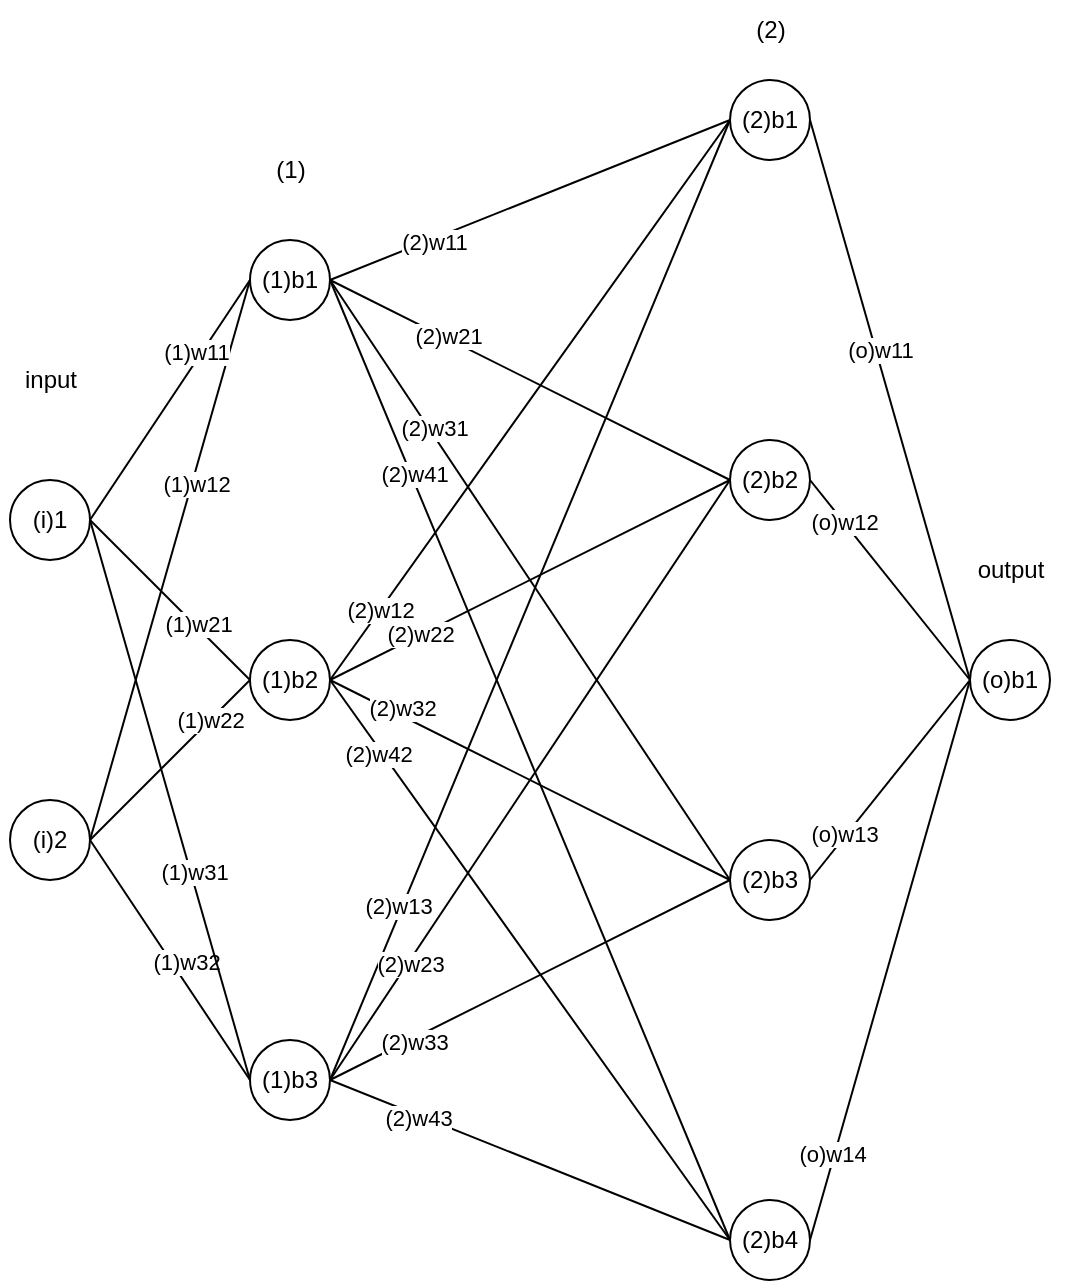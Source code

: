 <mxfile version="20.8.16" type="device"><diagram name="Seite-1" id="FOIz9Aib8SeyrElwxo5T"><mxGraphModel dx="1050" dy="639" grid="1" gridSize="10" guides="1" tooltips="1" connect="1" arrows="1" fold="1" page="1" pageScale="1" pageWidth="583" pageHeight="827" math="0" shadow="0"><root><mxCell id="0"/><mxCell id="1" parent="0"/><mxCell id="H8MVoGJOmIEAtM3tJIu8-14" style="edgeStyle=orthogonalEdgeStyle;orthogonalLoop=1;jettySize=auto;html=1;entryX=0;entryY=0.5;entryDx=0;entryDy=0;endArrow=none;endFill=0;strokeColor=none;curved=1;fixDash=0;ignoreEdge=0;" parent="1" source="H8MVoGJOmIEAtM3tJIu8-1" target="H8MVoGJOmIEAtM3tJIu8-7" edge="1"><mxGeometry relative="1" as="geometry"/></mxCell><mxCell id="H8MVoGJOmIEAtM3tJIu8-16" style="edgeStyle=orthogonalEdgeStyle;orthogonalLoop=1;jettySize=auto;html=1;entryX=0;entryY=0.5;entryDx=0;entryDy=0;endArrow=none;endFill=0;strokeColor=none;curved=1;fixDash=0;ignoreEdge=0;" parent="1" source="H8MVoGJOmIEAtM3tJIu8-1" target="H8MVoGJOmIEAtM3tJIu8-6" edge="1"><mxGeometry relative="1" as="geometry"/></mxCell><mxCell id="H8MVoGJOmIEAtM3tJIu8-18" style="edgeStyle=orthogonalEdgeStyle;orthogonalLoop=1;jettySize=auto;html=1;entryX=0;entryY=0.5;entryDx=0;entryDy=0;endArrow=none;endFill=0;strokeColor=none;curved=1;fixDash=0;ignoreEdge=0;" parent="1" source="H8MVoGJOmIEAtM3tJIu8-1" target="H8MVoGJOmIEAtM3tJIu8-5" edge="1"><mxGeometry relative="1" as="geometry"/></mxCell><mxCell id="H8MVoGJOmIEAtM3tJIu8-22" style="edgeStyle=none;orthogonalLoop=1;jettySize=auto;html=1;exitX=1;exitY=0.5;exitDx=0;exitDy=0;entryX=0;entryY=0.5;entryDx=0;entryDy=0;strokeColor=default;endArrow=none;endFill=0;" parent="1" source="H8MVoGJOmIEAtM3tJIu8-1" target="H8MVoGJOmIEAtM3tJIu8-7" edge="1"><mxGeometry relative="1" as="geometry"/></mxCell><mxCell id="H8MVoGJOmIEAtM3tJIu8-43" value="(1)w12" style="edgeLabel;html=1;align=center;verticalAlign=middle;resizable=0;points=[];" parent="H8MVoGJOmIEAtM3tJIu8-22" vertex="1" connectable="0"><mxGeometry x="0.277" y="-2" relative="1" as="geometry"><mxPoint as="offset"/></mxGeometry></mxCell><mxCell id="H8MVoGJOmIEAtM3tJIu8-23" style="edgeStyle=none;orthogonalLoop=1;jettySize=auto;html=1;exitX=1;exitY=0.5;exitDx=0;exitDy=0;entryX=0;entryY=0.5;entryDx=0;entryDy=0;strokeColor=default;endArrow=none;endFill=0;" parent="1" source="H8MVoGJOmIEAtM3tJIu8-1" target="H8MVoGJOmIEAtM3tJIu8-6" edge="1"><mxGeometry relative="1" as="geometry"/></mxCell><mxCell id="H8MVoGJOmIEAtM3tJIu8-45" value="(1)w22" style="edgeLabel;html=1;align=center;verticalAlign=middle;resizable=0;points=[];" parent="H8MVoGJOmIEAtM3tJIu8-23" vertex="1" connectable="0"><mxGeometry x="0.498" relative="1" as="geometry"><mxPoint as="offset"/></mxGeometry></mxCell><mxCell id="H8MVoGJOmIEAtM3tJIu8-24" style="edgeStyle=none;orthogonalLoop=1;jettySize=auto;html=1;exitX=1;exitY=0.5;exitDx=0;exitDy=0;entryX=0;entryY=0.5;entryDx=0;entryDy=0;strokeColor=default;endArrow=none;endFill=0;" parent="1" source="H8MVoGJOmIEAtM3tJIu8-1" target="H8MVoGJOmIEAtM3tJIu8-5" edge="1"><mxGeometry relative="1" as="geometry"/></mxCell><mxCell id="H8MVoGJOmIEAtM3tJIu8-1" value="(i)2" style="ellipse;whiteSpace=wrap;html=1;aspect=fixed;" parent="1" vertex="1"><mxGeometry x="29" y="494" width="40" height="40" as="geometry"/></mxCell><mxCell id="H8MVoGJOmIEAtM3tJIu8-13" style="edgeStyle=orthogonalEdgeStyle;orthogonalLoop=1;jettySize=auto;html=1;entryX=0;entryY=0.5;entryDx=0;entryDy=0;endArrow=none;endFill=0;strokeColor=none;curved=1;fixDash=0;ignoreEdge=0;" parent="1" source="H8MVoGJOmIEAtM3tJIu8-4" target="H8MVoGJOmIEAtM3tJIu8-7" edge="1"><mxGeometry relative="1" as="geometry"/></mxCell><mxCell id="H8MVoGJOmIEAtM3tJIu8-15" style="edgeStyle=orthogonalEdgeStyle;orthogonalLoop=1;jettySize=auto;html=1;entryX=0;entryY=0.5;entryDx=0;entryDy=0;endArrow=none;endFill=0;strokeColor=none;curved=1;fixDash=0;ignoreEdge=0;" parent="1" source="H8MVoGJOmIEAtM3tJIu8-4" target="H8MVoGJOmIEAtM3tJIu8-6" edge="1"><mxGeometry relative="1" as="geometry"/></mxCell><mxCell id="H8MVoGJOmIEAtM3tJIu8-17" style="edgeStyle=orthogonalEdgeStyle;orthogonalLoop=1;jettySize=auto;html=1;entryX=0;entryY=0.5;entryDx=0;entryDy=0;endArrow=none;endFill=0;strokeColor=none;curved=1;fixDash=0;ignoreEdge=0;" parent="1" source="H8MVoGJOmIEAtM3tJIu8-4" target="H8MVoGJOmIEAtM3tJIu8-5" edge="1"><mxGeometry relative="1" as="geometry"/></mxCell><mxCell id="H8MVoGJOmIEAtM3tJIu8-47" value="(1)w32" style="edgeLabel;html=1;align=center;verticalAlign=middle;resizable=0;points=[];" parent="H8MVoGJOmIEAtM3tJIu8-17" vertex="1" connectable="0"><mxGeometry x="0.45" y="8" relative="1" as="geometry"><mxPoint as="offset"/></mxGeometry></mxCell><mxCell id="H8MVoGJOmIEAtM3tJIu8-19" style="curved=1;orthogonalLoop=1;jettySize=auto;html=1;exitX=1;exitY=0.5;exitDx=0;exitDy=0;entryX=0;entryY=0.5;entryDx=0;entryDy=0;strokeColor=default;endArrow=none;endFill=0;" parent="1" source="H8MVoGJOmIEAtM3tJIu8-4" target="H8MVoGJOmIEAtM3tJIu8-7" edge="1"><mxGeometry relative="1" as="geometry"/></mxCell><mxCell id="H8MVoGJOmIEAtM3tJIu8-42" value="(1)w11" style="edgeLabel;html=1;align=center;verticalAlign=middle;resizable=0;points=[];" parent="H8MVoGJOmIEAtM3tJIu8-19" vertex="1" connectable="0"><mxGeometry x="0.375" y="3" relative="1" as="geometry"><mxPoint as="offset"/></mxGeometry></mxCell><mxCell id="H8MVoGJOmIEAtM3tJIu8-20" style="curved=1;orthogonalLoop=1;jettySize=auto;html=1;exitX=1;exitY=0.5;exitDx=0;exitDy=0;entryX=0;entryY=0.5;entryDx=0;entryDy=0;strokeColor=default;endArrow=none;endFill=0;" parent="1" source="H8MVoGJOmIEAtM3tJIu8-4" target="H8MVoGJOmIEAtM3tJIu8-6" edge="1"><mxGeometry relative="1" as="geometry"/></mxCell><mxCell id="H8MVoGJOmIEAtM3tJIu8-44" value="(1)w21" style="edgeLabel;html=1;align=center;verticalAlign=middle;resizable=0;points=[];" parent="H8MVoGJOmIEAtM3tJIu8-20" vertex="1" connectable="0"><mxGeometry x="0.32" y="2" relative="1" as="geometry"><mxPoint as="offset"/></mxGeometry></mxCell><mxCell id="H8MVoGJOmIEAtM3tJIu8-21" style="orthogonalLoop=1;jettySize=auto;html=1;exitX=1;exitY=0.5;exitDx=0;exitDy=0;entryX=0;entryY=0.5;entryDx=0;entryDy=0;strokeColor=default;endArrow=none;endFill=0;" parent="1" source="H8MVoGJOmIEAtM3tJIu8-4" target="H8MVoGJOmIEAtM3tJIu8-5" edge="1"><mxGeometry relative="1" as="geometry"/></mxCell><mxCell id="H8MVoGJOmIEAtM3tJIu8-46" value="(1)w31" style="edgeLabel;html=1;align=center;verticalAlign=middle;resizable=0;points=[];" parent="H8MVoGJOmIEAtM3tJIu8-21" vertex="1" connectable="0"><mxGeometry x="0.266" y="1" relative="1" as="geometry"><mxPoint y="-1" as="offset"/></mxGeometry></mxCell><mxCell id="H8MVoGJOmIEAtM3tJIu8-4" value="(i)1" style="ellipse;whiteSpace=wrap;html=1;aspect=fixed;" parent="1" vertex="1"><mxGeometry x="29" y="334" width="40" height="40" as="geometry"/></mxCell><mxCell id="H8MVoGJOmIEAtM3tJIu8-33" style="edgeStyle=none;orthogonalLoop=1;jettySize=auto;html=1;exitX=1;exitY=0.5;exitDx=0;exitDy=0;entryX=0;entryY=0.5;entryDx=0;entryDy=0;strokeColor=default;endArrow=none;endFill=0;" parent="1" source="H8MVoGJOmIEAtM3tJIu8-5" target="H8MVoGJOmIEAtM3tJIu8-11" edge="1"><mxGeometry relative="1" as="geometry"/></mxCell><mxCell id="OeGQs_0QvJbYs3cE9_4m-12" value="(2)w13" style="edgeLabel;html=1;align=center;verticalAlign=middle;resizable=0;points=[];" vertex="1" connectable="0" parent="H8MVoGJOmIEAtM3tJIu8-33"><mxGeometry x="-0.64" y="2" relative="1" as="geometry"><mxPoint as="offset"/></mxGeometry></mxCell><mxCell id="H8MVoGJOmIEAtM3tJIu8-34" style="edgeStyle=none;orthogonalLoop=1;jettySize=auto;html=1;exitX=1;exitY=0.5;exitDx=0;exitDy=0;entryX=0;entryY=0.5;entryDx=0;entryDy=0;strokeColor=default;endArrow=none;endFill=0;" parent="1" source="H8MVoGJOmIEAtM3tJIu8-5" target="H8MVoGJOmIEAtM3tJIu8-10" edge="1"><mxGeometry relative="1" as="geometry"/></mxCell><mxCell id="OeGQs_0QvJbYs3cE9_4m-13" value="(2)w23" style="edgeLabel;html=1;align=center;verticalAlign=middle;resizable=0;points=[];" vertex="1" connectable="0" parent="H8MVoGJOmIEAtM3tJIu8-34"><mxGeometry x="-0.614" y="-1" relative="1" as="geometry"><mxPoint y="-1" as="offset"/></mxGeometry></mxCell><mxCell id="H8MVoGJOmIEAtM3tJIu8-35" style="edgeStyle=none;orthogonalLoop=1;jettySize=auto;html=1;exitX=1;exitY=0.5;exitDx=0;exitDy=0;entryX=0;entryY=0.5;entryDx=0;entryDy=0;strokeColor=default;endArrow=none;endFill=0;" parent="1" source="H8MVoGJOmIEAtM3tJIu8-5" target="H8MVoGJOmIEAtM3tJIu8-9" edge="1"><mxGeometry relative="1" as="geometry"/></mxCell><mxCell id="OeGQs_0QvJbYs3cE9_4m-14" value="(2)w33" style="edgeLabel;html=1;align=center;verticalAlign=middle;resizable=0;points=[];" vertex="1" connectable="0" parent="H8MVoGJOmIEAtM3tJIu8-35"><mxGeometry x="-0.587" y="-1" relative="1" as="geometry"><mxPoint as="offset"/></mxGeometry></mxCell><mxCell id="H8MVoGJOmIEAtM3tJIu8-36" style="edgeStyle=none;orthogonalLoop=1;jettySize=auto;html=1;exitX=1;exitY=0.5;exitDx=0;exitDy=0;entryX=0;entryY=0.5;entryDx=0;entryDy=0;strokeColor=default;endArrow=none;endFill=0;" parent="1" source="H8MVoGJOmIEAtM3tJIu8-5" target="H8MVoGJOmIEAtM3tJIu8-8" edge="1"><mxGeometry relative="1" as="geometry"/></mxCell><mxCell id="OeGQs_0QvJbYs3cE9_4m-15" value="(2)w43" style="edgeLabel;html=1;align=center;verticalAlign=middle;resizable=0;points=[];" vertex="1" connectable="0" parent="H8MVoGJOmIEAtM3tJIu8-36"><mxGeometry x="-0.558" y="-1" relative="1" as="geometry"><mxPoint as="offset"/></mxGeometry></mxCell><mxCell id="H8MVoGJOmIEAtM3tJIu8-5" value="(1)b3" style="ellipse;whiteSpace=wrap;html=1;aspect=fixed;" parent="1" vertex="1"><mxGeometry x="149" y="614" width="40" height="40" as="geometry"/></mxCell><mxCell id="H8MVoGJOmIEAtM3tJIu8-29" style="edgeStyle=none;orthogonalLoop=1;jettySize=auto;html=1;exitX=1;exitY=0.5;exitDx=0;exitDy=0;entryX=0;entryY=0.5;entryDx=0;entryDy=0;strokeColor=default;endArrow=none;endFill=0;" parent="1" source="H8MVoGJOmIEAtM3tJIu8-6" target="H8MVoGJOmIEAtM3tJIu8-11" edge="1"><mxGeometry relative="1" as="geometry"/></mxCell><mxCell id="OeGQs_0QvJbYs3cE9_4m-7" value="(2)w12" style="edgeLabel;html=1;align=center;verticalAlign=middle;resizable=0;points=[];" vertex="1" connectable="0" parent="H8MVoGJOmIEAtM3tJIu8-29"><mxGeometry x="-0.756" y="1" relative="1" as="geometry"><mxPoint x="1" as="offset"/></mxGeometry></mxCell><mxCell id="H8MVoGJOmIEAtM3tJIu8-30" style="edgeStyle=none;orthogonalLoop=1;jettySize=auto;html=1;exitX=1;exitY=0.5;exitDx=0;exitDy=0;entryX=0;entryY=0.5;entryDx=0;entryDy=0;strokeColor=default;endArrow=none;endFill=0;" parent="1" source="H8MVoGJOmIEAtM3tJIu8-6" target="H8MVoGJOmIEAtM3tJIu8-10" edge="1"><mxGeometry relative="1" as="geometry"/></mxCell><mxCell id="OeGQs_0QvJbYs3cE9_4m-8" value="(2)w22" style="edgeLabel;html=1;align=center;verticalAlign=middle;resizable=0;points=[];" vertex="1" connectable="0" parent="H8MVoGJOmIEAtM3tJIu8-30"><mxGeometry x="-0.542" y="1" relative="1" as="geometry"><mxPoint as="offset"/></mxGeometry></mxCell><mxCell id="H8MVoGJOmIEAtM3tJIu8-31" style="edgeStyle=none;orthogonalLoop=1;jettySize=auto;html=1;exitX=1;exitY=0.5;exitDx=0;exitDy=0;entryX=0;entryY=0.5;entryDx=0;entryDy=0;strokeColor=default;endArrow=none;endFill=0;" parent="1" source="H8MVoGJOmIEAtM3tJIu8-6" target="H8MVoGJOmIEAtM3tJIu8-9" edge="1"><mxGeometry relative="1" as="geometry"/></mxCell><mxCell id="OeGQs_0QvJbYs3cE9_4m-9" value="(2)w32" style="edgeLabel;html=1;align=center;verticalAlign=middle;resizable=0;points=[];" vertex="1" connectable="0" parent="H8MVoGJOmIEAtM3tJIu8-31"><mxGeometry x="-0.661" y="4" relative="1" as="geometry"><mxPoint as="offset"/></mxGeometry></mxCell><mxCell id="H8MVoGJOmIEAtM3tJIu8-32" style="edgeStyle=none;orthogonalLoop=1;jettySize=auto;html=1;exitX=1;exitY=0.5;exitDx=0;exitDy=0;entryX=0;entryY=0.5;entryDx=0;entryDy=0;strokeColor=default;endArrow=none;endFill=0;" parent="1" source="H8MVoGJOmIEAtM3tJIu8-6" target="H8MVoGJOmIEAtM3tJIu8-8" edge="1"><mxGeometry relative="1" as="geometry"/></mxCell><mxCell id="OeGQs_0QvJbYs3cE9_4m-10" value="(2)w42" style="edgeLabel;html=1;align=center;verticalAlign=middle;resizable=0;points=[];" vertex="1" connectable="0" parent="H8MVoGJOmIEAtM3tJIu8-32"><mxGeometry x="-0.746" y="-2" relative="1" as="geometry"><mxPoint as="offset"/></mxGeometry></mxCell><mxCell id="H8MVoGJOmIEAtM3tJIu8-6" value="(1)b2" style="ellipse;whiteSpace=wrap;html=1;aspect=fixed;" parent="1" vertex="1"><mxGeometry x="149" y="414" width="40" height="40" as="geometry"/></mxCell><mxCell id="H8MVoGJOmIEAtM3tJIu8-25" style="edgeStyle=none;orthogonalLoop=1;jettySize=auto;html=1;exitX=1;exitY=0.5;exitDx=0;exitDy=0;entryX=0;entryY=0.5;entryDx=0;entryDy=0;strokeColor=default;endArrow=none;endFill=0;" parent="1" source="H8MVoGJOmIEAtM3tJIu8-7" target="H8MVoGJOmIEAtM3tJIu8-11" edge="1"><mxGeometry relative="1" as="geometry"/></mxCell><mxCell id="OeGQs_0QvJbYs3cE9_4m-21" value="(2)w11" style="edgeLabel;html=1;align=center;verticalAlign=middle;resizable=0;points=[];" vertex="1" connectable="0" parent="H8MVoGJOmIEAtM3tJIu8-25"><mxGeometry x="-0.486" y="-1" relative="1" as="geometry"><mxPoint as="offset"/></mxGeometry></mxCell><mxCell id="H8MVoGJOmIEAtM3tJIu8-26" style="edgeStyle=none;orthogonalLoop=1;jettySize=auto;html=1;exitX=1;exitY=0.5;exitDx=0;exitDy=0;entryX=0;entryY=0.5;entryDx=0;entryDy=0;strokeColor=default;endArrow=none;endFill=0;" parent="1" source="H8MVoGJOmIEAtM3tJIu8-7" target="H8MVoGJOmIEAtM3tJIu8-10" edge="1"><mxGeometry relative="1" as="geometry"/></mxCell><mxCell id="OeGQs_0QvJbYs3cE9_4m-2" value="(2)w21" style="edgeLabel;html=1;align=center;verticalAlign=middle;resizable=0;points=[];" vertex="1" connectable="0" parent="H8MVoGJOmIEAtM3tJIu8-26"><mxGeometry x="-0.417" y="2" relative="1" as="geometry"><mxPoint as="offset"/></mxGeometry></mxCell><mxCell id="H8MVoGJOmIEAtM3tJIu8-27" style="edgeStyle=none;orthogonalLoop=1;jettySize=auto;html=1;exitX=1;exitY=0.5;exitDx=0;exitDy=0;entryX=0;entryY=0.5;entryDx=0;entryDy=0;strokeColor=default;endArrow=none;endFill=0;" parent="1" source="H8MVoGJOmIEAtM3tJIu8-7" target="H8MVoGJOmIEAtM3tJIu8-9" edge="1"><mxGeometry relative="1" as="geometry"/></mxCell><mxCell id="OeGQs_0QvJbYs3cE9_4m-3" value="(2)w31" style="edgeLabel;html=1;align=center;verticalAlign=middle;resizable=0;points=[];" vertex="1" connectable="0" parent="H8MVoGJOmIEAtM3tJIu8-27"><mxGeometry x="-0.497" y="2" relative="1" as="geometry"><mxPoint as="offset"/></mxGeometry></mxCell><mxCell id="H8MVoGJOmIEAtM3tJIu8-28" style="edgeStyle=none;orthogonalLoop=1;jettySize=auto;html=1;exitX=1;exitY=0.5;exitDx=0;exitDy=0;entryX=0;entryY=0.5;entryDx=0;entryDy=0;strokeColor=default;endArrow=none;endFill=0;" parent="1" source="H8MVoGJOmIEAtM3tJIu8-7" target="H8MVoGJOmIEAtM3tJIu8-8" edge="1"><mxGeometry relative="1" as="geometry"/></mxCell><mxCell id="OeGQs_0QvJbYs3cE9_4m-4" value="(2)w41" style="edgeLabel;html=1;align=center;verticalAlign=middle;resizable=0;points=[];" vertex="1" connectable="0" parent="H8MVoGJOmIEAtM3tJIu8-28"><mxGeometry x="-0.595" y="1" relative="1" as="geometry"><mxPoint as="offset"/></mxGeometry></mxCell><mxCell id="H8MVoGJOmIEAtM3tJIu8-7" value="(1)b1" style="ellipse;whiteSpace=wrap;html=1;aspect=fixed;" parent="1" vertex="1"><mxGeometry x="149" y="214" width="40" height="40" as="geometry"/></mxCell><mxCell id="H8MVoGJOmIEAtM3tJIu8-41" style="edgeStyle=none;orthogonalLoop=1;jettySize=auto;html=1;exitX=1;exitY=0.5;exitDx=0;exitDy=0;entryX=0;entryY=0.5;entryDx=0;entryDy=0;strokeColor=default;endArrow=none;endFill=0;" parent="1" source="H8MVoGJOmIEAtM3tJIu8-8" target="H8MVoGJOmIEAtM3tJIu8-12" edge="1"><mxGeometry relative="1" as="geometry"/></mxCell><mxCell id="OeGQs_0QvJbYs3cE9_4m-19" value="(o)w14" style="edgeLabel;html=1;align=center;verticalAlign=middle;resizable=0;points=[];" vertex="1" connectable="0" parent="H8MVoGJOmIEAtM3tJIu8-41"><mxGeometry x="-0.695" relative="1" as="geometry"><mxPoint x="-1" as="offset"/></mxGeometry></mxCell><mxCell id="H8MVoGJOmIEAtM3tJIu8-8" value="(2)b4" style="ellipse;whiteSpace=wrap;html=1;aspect=fixed;" parent="1" vertex="1"><mxGeometry x="389" y="694" width="40" height="40" as="geometry"/></mxCell><mxCell id="H8MVoGJOmIEAtM3tJIu8-40" style="edgeStyle=none;orthogonalLoop=1;jettySize=auto;html=1;exitX=1;exitY=0.5;exitDx=0;exitDy=0;entryX=0;entryY=0.5;entryDx=0;entryDy=0;strokeColor=default;endArrow=none;endFill=0;" parent="1" source="H8MVoGJOmIEAtM3tJIu8-9" target="H8MVoGJOmIEAtM3tJIu8-12" edge="1"><mxGeometry relative="1" as="geometry"/></mxCell><mxCell id="OeGQs_0QvJbYs3cE9_4m-18" value="(o)w13" style="edgeLabel;html=1;align=center;verticalAlign=middle;resizable=0;points=[];" vertex="1" connectable="0" parent="H8MVoGJOmIEAtM3tJIu8-40"><mxGeometry x="-0.555" y="1" relative="1" as="geometry"><mxPoint as="offset"/></mxGeometry></mxCell><mxCell id="H8MVoGJOmIEAtM3tJIu8-9" value="(2)b3" style="ellipse;whiteSpace=wrap;html=1;aspect=fixed;" parent="1" vertex="1"><mxGeometry x="389" y="514" width="40" height="40" as="geometry"/></mxCell><mxCell id="H8MVoGJOmIEAtM3tJIu8-39" style="edgeStyle=none;orthogonalLoop=1;jettySize=auto;html=1;exitX=1;exitY=0.5;exitDx=0;exitDy=0;entryX=0;entryY=0.5;entryDx=0;entryDy=0;strokeColor=default;endArrow=none;endFill=0;" parent="1" source="H8MVoGJOmIEAtM3tJIu8-10" target="H8MVoGJOmIEAtM3tJIu8-12" edge="1"><mxGeometry relative="1" as="geometry"/></mxCell><mxCell id="OeGQs_0QvJbYs3cE9_4m-17" value="(o)w12" style="edgeLabel;html=1;align=center;verticalAlign=middle;resizable=0;points=[];" vertex="1" connectable="0" parent="H8MVoGJOmIEAtM3tJIu8-39"><mxGeometry x="-0.575" relative="1" as="geometry"><mxPoint as="offset"/></mxGeometry></mxCell><mxCell id="H8MVoGJOmIEAtM3tJIu8-10" value="(2)b2" style="ellipse;whiteSpace=wrap;html=1;aspect=fixed;" parent="1" vertex="1"><mxGeometry x="389" y="314" width="40" height="40" as="geometry"/></mxCell><mxCell id="H8MVoGJOmIEAtM3tJIu8-37" style="edgeStyle=none;orthogonalLoop=1;jettySize=auto;html=1;exitX=1;exitY=0.5;exitDx=0;exitDy=0;entryX=0;entryY=0.5;entryDx=0;entryDy=0;strokeColor=default;endArrow=none;endFill=0;" parent="1" source="H8MVoGJOmIEAtM3tJIu8-11" target="H8MVoGJOmIEAtM3tJIu8-12" edge="1"><mxGeometry relative="1" as="geometry"/></mxCell><mxCell id="OeGQs_0QvJbYs3cE9_4m-16" value="(o)w11" style="edgeLabel;html=1;align=center;verticalAlign=middle;resizable=0;points=[];" vertex="1" connectable="0" parent="H8MVoGJOmIEAtM3tJIu8-37"><mxGeometry x="-0.176" y="2" relative="1" as="geometry"><mxPoint as="offset"/></mxGeometry></mxCell><mxCell id="H8MVoGJOmIEAtM3tJIu8-11" value="(2)b1" style="ellipse;whiteSpace=wrap;html=1;aspect=fixed;" parent="1" vertex="1"><mxGeometry x="389" y="134" width="40" height="40" as="geometry"/></mxCell><mxCell id="H8MVoGJOmIEAtM3tJIu8-12" value="(o)b1" style="ellipse;whiteSpace=wrap;html=1;aspect=fixed;" parent="1" vertex="1"><mxGeometry x="509" y="414" width="40" height="40" as="geometry"/></mxCell><mxCell id="H8MVoGJOmIEAtM3tJIu8-48" value="(1)" style="text;html=1;align=center;verticalAlign=middle;resizable=0;points=[];autosize=1;strokeColor=none;fillColor=none;" parent="1" vertex="1"><mxGeometry x="149" y="164" width="40" height="30" as="geometry"/></mxCell><mxCell id="H8MVoGJOmIEAtM3tJIu8-49" value="(2)" style="text;html=1;align=center;verticalAlign=middle;resizable=0;points=[];autosize=1;strokeColor=none;fillColor=none;" parent="1" vertex="1"><mxGeometry x="389" y="94" width="40" height="30" as="geometry"/></mxCell><mxCell id="H8MVoGJOmIEAtM3tJIu8-50" value="output" style="text;html=1;align=center;verticalAlign=middle;resizable=0;points=[];autosize=1;strokeColor=none;fillColor=none;" parent="1" vertex="1"><mxGeometry x="499" y="364" width="60" height="30" as="geometry"/></mxCell><mxCell id="H8MVoGJOmIEAtM3tJIu8-51" value="input" style="text;html=1;align=center;verticalAlign=middle;resizable=0;points=[];autosize=1;strokeColor=none;fillColor=none;" parent="1" vertex="1"><mxGeometry x="24" y="269" width="50" height="30" as="geometry"/></mxCell></root></mxGraphModel></diagram></mxfile>